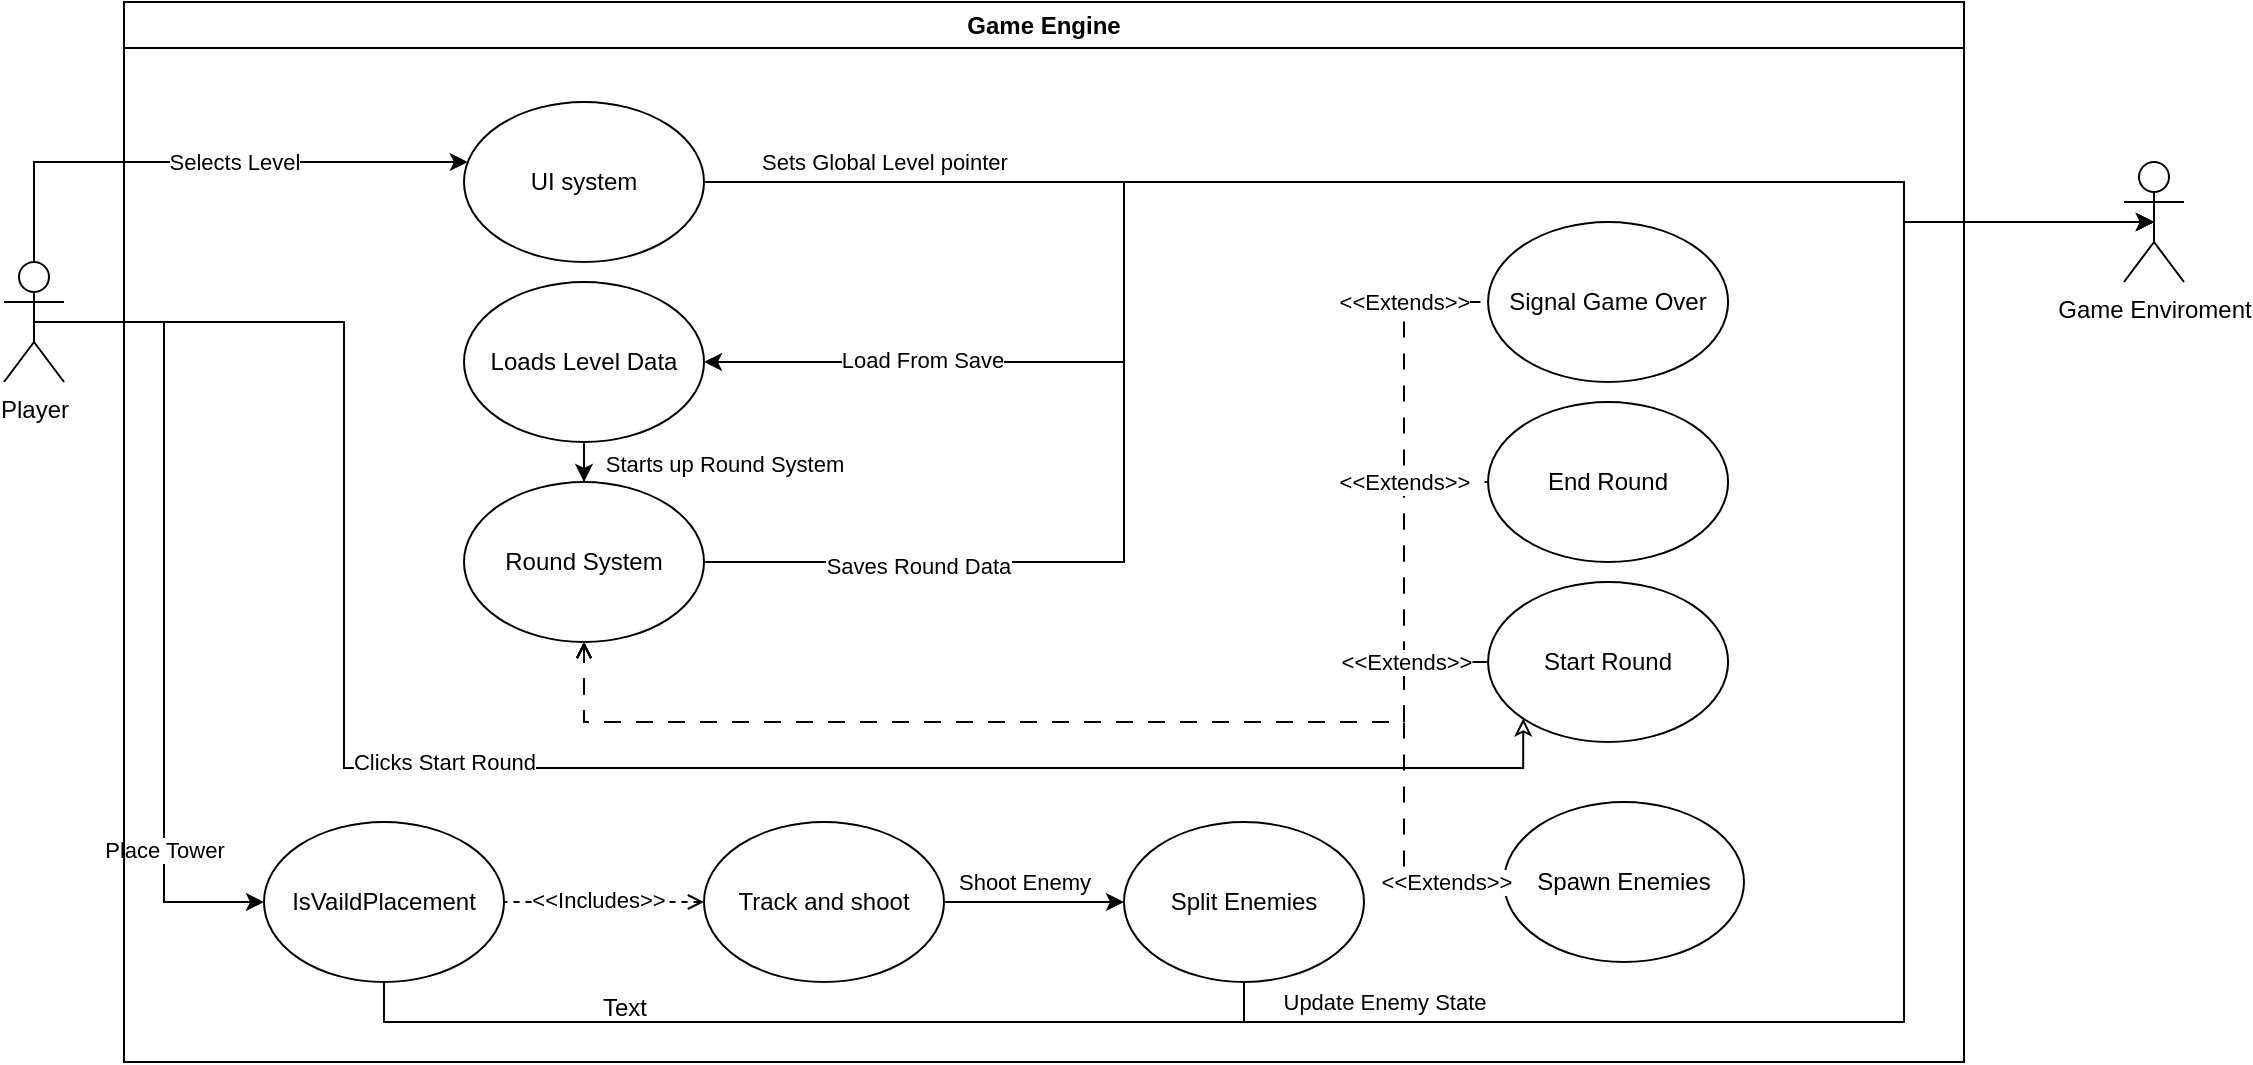 <mxfile version="24.7.8">
  <diagram name="Page-1" id="0783ab3e-0a74-02c8-0abd-f7b4e66b4bec">
    <mxGraphModel dx="804" dy="616" grid="1" gridSize="10" guides="1" tooltips="1" connect="1" arrows="1" fold="1" page="1" pageScale="1" pageWidth="850" pageHeight="1100" background="none" math="0" shadow="0">
      <root>
        <mxCell id="0" />
        <mxCell id="1" parent="0" />
        <mxCell id="gm1T3LfkTSPdHzsFghl--12" style="edgeStyle=orthogonalEdgeStyle;rounded=0;orthogonalLoop=1;jettySize=auto;html=1;exitX=0.5;exitY=0.5;exitDx=0;exitDy=0;exitPerimeter=0;" parent="1" source="gm1T3LfkTSPdHzsFghl--1" target="gm1T3LfkTSPdHzsFghl--5" edge="1">
          <mxGeometry relative="1" as="geometry">
            <Array as="points">
              <mxPoint x="45" y="130" />
            </Array>
          </mxGeometry>
        </mxCell>
        <mxCell id="gm1T3LfkTSPdHzsFghl--13" value="Selects Level" style="edgeLabel;html=1;align=center;verticalAlign=middle;resizable=0;points=[];" parent="gm1T3LfkTSPdHzsFghl--12" vertex="1" connectable="0">
          <mxGeometry x="0.211" relative="1" as="geometry">
            <mxPoint as="offset" />
          </mxGeometry>
        </mxCell>
        <mxCell id="gm1T3LfkTSPdHzsFghl--16" style="edgeStyle=orthogonalEdgeStyle;rounded=0;orthogonalLoop=1;jettySize=auto;html=1;exitX=0.5;exitY=0.5;exitDx=0;exitDy=0;exitPerimeter=0;entryX=0;entryY=0.5;entryDx=0;entryDy=0;" parent="1" source="gm1T3LfkTSPdHzsFghl--1" target="gm1T3LfkTSPdHzsFghl--10" edge="1">
          <mxGeometry relative="1" as="geometry" />
        </mxCell>
        <mxCell id="gm1T3LfkTSPdHzsFghl--17" value="Place Tower" style="edgeLabel;html=1;align=center;verticalAlign=middle;resizable=0;points=[];" parent="gm1T3LfkTSPdHzsFghl--16" vertex="1" connectable="0">
          <mxGeometry x="0.625" relative="1" as="geometry">
            <mxPoint as="offset" />
          </mxGeometry>
        </mxCell>
        <mxCell id="gm1T3LfkTSPdHzsFghl--1" value="Player" style="shape=umlActor;verticalLabelPosition=bottom;verticalAlign=top;html=1;outlineConnect=0;" parent="1" vertex="1">
          <mxGeometry x="30" y="180" width="30" height="60" as="geometry" />
        </mxCell>
        <mxCell id="gm1T3LfkTSPdHzsFghl--4" value="Game Engine" style="swimlane;whiteSpace=wrap;html=1;" parent="1" vertex="1">
          <mxGeometry x="90" y="50" width="920" height="530" as="geometry" />
        </mxCell>
        <mxCell id="gm1T3LfkTSPdHzsFghl--5" value="UI system" style="ellipse;whiteSpace=wrap;html=1;" parent="gm1T3LfkTSPdHzsFghl--4" vertex="1">
          <mxGeometry x="170" y="50" width="120" height="80" as="geometry" />
        </mxCell>
        <mxCell id="gm1T3LfkTSPdHzsFghl--28" style="edgeStyle=orthogonalEdgeStyle;rounded=0;orthogonalLoop=1;jettySize=auto;html=1;exitX=0.5;exitY=1;exitDx=0;exitDy=0;" parent="gm1T3LfkTSPdHzsFghl--4" source="gm1T3LfkTSPdHzsFghl--8" target="gm1T3LfkTSPdHzsFghl--9" edge="1">
          <mxGeometry relative="1" as="geometry" />
        </mxCell>
        <mxCell id="eBbI11izqIr3_5ZBDAy4-8" value="Starts up Round System" style="edgeLabel;html=1;align=center;verticalAlign=middle;resizable=0;points=[];" parent="gm1T3LfkTSPdHzsFghl--28" vertex="1" connectable="0">
          <mxGeometry x="0.114" y="-1" relative="1" as="geometry">
            <mxPoint x="69" y="4" as="offset" />
          </mxGeometry>
        </mxCell>
        <mxCell id="gm1T3LfkTSPdHzsFghl--8" value="Loads Level Data" style="ellipse;whiteSpace=wrap;html=1;" parent="gm1T3LfkTSPdHzsFghl--4" vertex="1">
          <mxGeometry x="170" y="140" width="120" height="80" as="geometry" />
        </mxCell>
        <mxCell id="gm1T3LfkTSPdHzsFghl--9" value="Round System" style="ellipse;whiteSpace=wrap;html=1;" parent="gm1T3LfkTSPdHzsFghl--4" vertex="1">
          <mxGeometry x="170" y="240" width="120" height="80" as="geometry" />
        </mxCell>
        <mxCell id="gm1T3LfkTSPdHzsFghl--10" value="IsVaildPlacement" style="ellipse;whiteSpace=wrap;html=1;" parent="gm1T3LfkTSPdHzsFghl--4" vertex="1">
          <mxGeometry x="70" y="410" width="120" height="80" as="geometry" />
        </mxCell>
        <mxCell id="gm1T3LfkTSPdHzsFghl--11" value="Spawn Enemies" style="ellipse;whiteSpace=wrap;html=1;" parent="gm1T3LfkTSPdHzsFghl--4" vertex="1">
          <mxGeometry x="690" y="400" width="120" height="80" as="geometry" />
        </mxCell>
        <mxCell id="gm1T3LfkTSPdHzsFghl--31" value="Start Round" style="ellipse;whiteSpace=wrap;html=1;" parent="gm1T3LfkTSPdHzsFghl--4" vertex="1">
          <mxGeometry x="682.04" y="290" width="120" height="80" as="geometry" />
        </mxCell>
        <mxCell id="gm1T3LfkTSPdHzsFghl--32" value="End Round" style="ellipse;whiteSpace=wrap;html=1;" parent="gm1T3LfkTSPdHzsFghl--4" vertex="1">
          <mxGeometry x="682.04" y="200" width="120" height="80" as="geometry" />
        </mxCell>
        <mxCell id="gm1T3LfkTSPdHzsFghl--33" value="Signal Game Over" style="ellipse;whiteSpace=wrap;html=1;" parent="gm1T3LfkTSPdHzsFghl--4" vertex="1">
          <mxGeometry x="682.04" y="110" width="120" height="80" as="geometry" />
        </mxCell>
        <mxCell id="gm1T3LfkTSPdHzsFghl--36" style="edgeStyle=orthogonalEdgeStyle;rounded=0;orthogonalLoop=1;jettySize=auto;html=1;exitX=0.5;exitY=1;exitDx=0;exitDy=0;dashed=1;dashPattern=8 8;entryX=0;entryY=0.5;entryDx=0;entryDy=0;startArrow=open;startFill=0;endArrow=none;endFill=0;" parent="gm1T3LfkTSPdHzsFghl--4" source="gm1T3LfkTSPdHzsFghl--9" target="gm1T3LfkTSPdHzsFghl--33" edge="1">
          <mxGeometry relative="1" as="geometry">
            <mxPoint x="240" y="360" as="sourcePoint" />
            <mxPoint x="450" y="580" as="targetPoint" />
            <Array as="points">
              <mxPoint x="230" y="360" />
              <mxPoint x="640" y="360" />
              <mxPoint x="640" y="150" />
            </Array>
          </mxGeometry>
        </mxCell>
        <mxCell id="gm1T3LfkTSPdHzsFghl--37" value="&amp;lt;&amp;lt;Extends&amp;gt;&amp;gt;" style="edgeLabel;html=1;align=center;verticalAlign=middle;resizable=0;points=[];" parent="gm1T3LfkTSPdHzsFghl--36" vertex="1" connectable="0">
          <mxGeometry x="0.497" y="-4" relative="1" as="geometry">
            <mxPoint x="-4" y="-135" as="offset" />
          </mxGeometry>
        </mxCell>
        <mxCell id="gm1T3LfkTSPdHzsFghl--46" style="edgeStyle=orthogonalEdgeStyle;rounded=0;orthogonalLoop=1;jettySize=auto;html=1;exitX=0;exitY=0.5;exitDx=0;exitDy=0;dashed=1;endArrow=none;endFill=0;entryX=1;entryY=0.5;entryDx=0;entryDy=0;startArrow=open;startFill=0;" parent="gm1T3LfkTSPdHzsFghl--4" source="gm1T3LfkTSPdHzsFghl--45" target="gm1T3LfkTSPdHzsFghl--10" edge="1">
          <mxGeometry relative="1" as="geometry">
            <mxPoint x="200" y="450" as="targetPoint" />
          </mxGeometry>
        </mxCell>
        <mxCell id="gm1T3LfkTSPdHzsFghl--47" value="&amp;lt;&amp;lt;Includes&amp;gt;&amp;gt;" style="edgeLabel;html=1;align=center;verticalAlign=middle;resizable=0;points=[];" parent="gm1T3LfkTSPdHzsFghl--46" vertex="1" connectable="0">
          <mxGeometry x="0.066" y="-1" relative="1" as="geometry">
            <mxPoint as="offset" />
          </mxGeometry>
        </mxCell>
        <mxCell id="eBbI11izqIr3_5ZBDAy4-10" style="edgeStyle=orthogonalEdgeStyle;rounded=0;orthogonalLoop=1;jettySize=auto;html=1;exitX=1;exitY=0.5;exitDx=0;exitDy=0;entryX=0;entryY=0.5;entryDx=0;entryDy=0;" parent="gm1T3LfkTSPdHzsFghl--4" source="gm1T3LfkTSPdHzsFghl--45" target="gm1T3LfkTSPdHzsFghl--50" edge="1">
          <mxGeometry relative="1" as="geometry">
            <Array as="points">
              <mxPoint x="460" y="450" />
              <mxPoint x="460" y="450" />
            </Array>
          </mxGeometry>
        </mxCell>
        <mxCell id="eBbI11izqIr3_5ZBDAy4-11" value="Shoot Enemy" style="edgeLabel;html=1;align=center;verticalAlign=middle;resizable=0;points=[];" parent="eBbI11izqIr3_5ZBDAy4-10" vertex="1" connectable="0">
          <mxGeometry x="-0.004" y="3" relative="1" as="geometry">
            <mxPoint x="-5" y="-7" as="offset" />
          </mxGeometry>
        </mxCell>
        <mxCell id="gm1T3LfkTSPdHzsFghl--45" value="Track and shoot" style="ellipse;whiteSpace=wrap;html=1;" parent="gm1T3LfkTSPdHzsFghl--4" vertex="1">
          <mxGeometry x="290" y="410" width="120" height="80" as="geometry" />
        </mxCell>
        <mxCell id="gm1T3LfkTSPdHzsFghl--50" value="Split Enemies" style="ellipse;whiteSpace=wrap;html=1;" parent="gm1T3LfkTSPdHzsFghl--4" vertex="1">
          <mxGeometry x="500" y="410" width="120" height="80" as="geometry" />
        </mxCell>
        <mxCell id="gm1T3LfkTSPdHzsFghl--43" style="edgeStyle=orthogonalEdgeStyle;rounded=0;orthogonalLoop=1;jettySize=auto;html=1;dashed=1;dashPattern=8 8;entryX=0;entryY=0.5;entryDx=0;entryDy=0;startArrow=open;startFill=0;endArrow=none;endFill=0;exitX=0.5;exitY=1;exitDx=0;exitDy=0;" parent="gm1T3LfkTSPdHzsFghl--4" source="gm1T3LfkTSPdHzsFghl--9" target="gm1T3LfkTSPdHzsFghl--11" edge="1">
          <mxGeometry relative="1" as="geometry">
            <mxPoint x="230" y="350" as="sourcePoint" />
            <mxPoint x="460" y="550" as="targetPoint" />
            <Array as="points">
              <mxPoint x="230" y="360" />
              <mxPoint x="640" y="360" />
              <mxPoint x="640" y="445" />
            </Array>
          </mxGeometry>
        </mxCell>
        <mxCell id="gm1T3LfkTSPdHzsFghl--44" value="&amp;lt;&amp;lt;Extends&amp;gt;&amp;gt;" style="edgeLabel;html=1;align=center;verticalAlign=middle;resizable=0;points=[];" parent="gm1T3LfkTSPdHzsFghl--43" vertex="1" connectable="0">
          <mxGeometry x="0.497" y="-4" relative="1" as="geometry">
            <mxPoint x="29" y="76" as="offset" />
          </mxGeometry>
        </mxCell>
        <mxCell id="gm1T3LfkTSPdHzsFghl--39" style="edgeStyle=orthogonalEdgeStyle;rounded=0;orthogonalLoop=1;jettySize=auto;html=1;dashed=1;dashPattern=8 8;entryX=0;entryY=0.5;entryDx=0;entryDy=0;startArrow=open;startFill=0;endArrow=none;endFill=0;exitX=0.5;exitY=1;exitDx=0;exitDy=0;" parent="gm1T3LfkTSPdHzsFghl--4" source="gm1T3LfkTSPdHzsFghl--9" target="gm1T3LfkTSPdHzsFghl--32" edge="1">
          <mxGeometry relative="1" as="geometry">
            <mxPoint x="230" y="350" as="sourcePoint" />
            <mxPoint x="460" y="370" as="targetPoint" />
            <Array as="points">
              <mxPoint x="230" y="360" />
              <mxPoint x="640" y="360" />
              <mxPoint x="640" y="240" />
            </Array>
          </mxGeometry>
        </mxCell>
        <mxCell id="gm1T3LfkTSPdHzsFghl--40" value="&amp;lt;&amp;lt;Extends&amp;gt;&amp;gt;" style="edgeLabel;html=1;align=center;verticalAlign=middle;resizable=0;points=[];" parent="gm1T3LfkTSPdHzsFghl--39" vertex="1" connectable="0">
          <mxGeometry x="0.497" y="-4" relative="1" as="geometry">
            <mxPoint x="-4" y="-112" as="offset" />
          </mxGeometry>
        </mxCell>
        <mxCell id="gm1T3LfkTSPdHzsFghl--27" style="edgeStyle=orthogonalEdgeStyle;rounded=0;orthogonalLoop=1;jettySize=auto;html=1;exitX=0.5;exitY=0.5;exitDx=0;exitDy=0;exitPerimeter=0;entryX=1;entryY=0.5;entryDx=0;entryDy=0;" parent="1" source="gm1T3LfkTSPdHzsFghl--19" target="gm1T3LfkTSPdHzsFghl--8" edge="1">
          <mxGeometry relative="1" as="geometry">
            <Array as="points">
              <mxPoint x="980" y="160" />
              <mxPoint x="980" y="140" />
              <mxPoint x="590" y="140" />
              <mxPoint x="590" y="230" />
            </Array>
          </mxGeometry>
        </mxCell>
        <mxCell id="eBbI11izqIr3_5ZBDAy4-4" value="Load From Save" style="edgeLabel;html=1;align=center;verticalAlign=middle;resizable=0;points=[];" parent="gm1T3LfkTSPdHzsFghl--27" vertex="1" connectable="0">
          <mxGeometry x="0.74" y="-1" relative="1" as="geometry">
            <mxPoint as="offset" />
          </mxGeometry>
        </mxCell>
        <mxCell id="gm1T3LfkTSPdHzsFghl--19" value="Game Enviroment" style="shape=umlActor;verticalLabelPosition=bottom;verticalAlign=top;html=1;outlineConnect=0;" parent="1" vertex="1">
          <mxGeometry x="1090" y="130" width="30" height="60" as="geometry" />
        </mxCell>
        <mxCell id="gm1T3LfkTSPdHzsFghl--29" style="edgeStyle=orthogonalEdgeStyle;rounded=0;orthogonalLoop=1;jettySize=auto;html=1;entryX=0.5;entryY=0.5;entryDx=0;entryDy=0;entryPerimeter=0;exitX=1;exitY=0.5;exitDx=0;exitDy=0;" parent="1" source="gm1T3LfkTSPdHzsFghl--9" target="gm1T3LfkTSPdHzsFghl--19" edge="1">
          <mxGeometry relative="1" as="geometry">
            <Array as="points">
              <mxPoint x="590" y="330" />
              <mxPoint x="590" y="140" />
              <mxPoint x="980" y="140" />
              <mxPoint x="980" y="160" />
            </Array>
            <mxPoint x="380" y="360" as="sourcePoint" />
          </mxGeometry>
        </mxCell>
        <mxCell id="eBbI11izqIr3_5ZBDAy4-7" value="Saves Round Data" style="edgeLabel;html=1;align=center;verticalAlign=middle;resizable=0;points=[];" parent="gm1T3LfkTSPdHzsFghl--29" vertex="1" connectable="0">
          <mxGeometry x="-0.772" y="-2" relative="1" as="geometry">
            <mxPoint as="offset" />
          </mxGeometry>
        </mxCell>
        <mxCell id="gm1T3LfkTSPdHzsFghl--41" style="edgeStyle=orthogonalEdgeStyle;rounded=0;orthogonalLoop=1;jettySize=auto;html=1;dashed=1;dashPattern=8 8;entryX=0;entryY=0.5;entryDx=0;entryDy=0;startArrow=open;startFill=0;endArrow=none;endFill=0;" parent="1" target="gm1T3LfkTSPdHzsFghl--31" edge="1">
          <mxGeometry relative="1" as="geometry">
            <mxPoint x="320" y="370" as="sourcePoint" />
            <mxPoint x="550" y="510" as="targetPoint" />
            <Array as="points">
              <mxPoint x="320" y="410" />
              <mxPoint x="730" y="410" />
              <mxPoint x="730" y="380" />
            </Array>
          </mxGeometry>
        </mxCell>
        <mxCell id="gm1T3LfkTSPdHzsFghl--42" value="&amp;lt;&amp;lt;Extends&amp;gt;&amp;gt;" style="edgeLabel;html=1;align=center;verticalAlign=middle;resizable=0;points=[];" parent="gm1T3LfkTSPdHzsFghl--41" vertex="1" connectable="0">
          <mxGeometry x="0.497" y="-4" relative="1" as="geometry">
            <mxPoint x="60" y="-34" as="offset" />
          </mxGeometry>
        </mxCell>
        <mxCell id="gm1T3LfkTSPdHzsFghl--49" style="edgeStyle=orthogonalEdgeStyle;rounded=0;orthogonalLoop=1;jettySize=auto;html=1;exitX=0.5;exitY=1;exitDx=0;exitDy=0;entryX=0.5;entryY=0.5;entryDx=0;entryDy=0;entryPerimeter=0;" parent="1" source="gm1T3LfkTSPdHzsFghl--50" target="gm1T3LfkTSPdHzsFghl--19" edge="1">
          <mxGeometry relative="1" as="geometry">
            <Array as="points">
              <mxPoint x="650" y="560" />
              <mxPoint x="980" y="560" />
              <mxPoint x="980" y="160" />
            </Array>
          </mxGeometry>
        </mxCell>
        <mxCell id="eBbI11izqIr3_5ZBDAy4-9" value="Update Enemy State" style="edgeLabel;html=1;align=center;verticalAlign=middle;resizable=0;points=[];" parent="gm1T3LfkTSPdHzsFghl--49" vertex="1" connectable="0">
          <mxGeometry x="-0.468" relative="1" as="geometry">
            <mxPoint x="-143" y="-10" as="offset" />
          </mxGeometry>
        </mxCell>
        <mxCell id="gm1T3LfkTSPdHzsFghl--53" style="edgeStyle=orthogonalEdgeStyle;rounded=0;orthogonalLoop=1;jettySize=auto;html=1;exitX=0;exitY=1;exitDx=0;exitDy=0;entryX=0.5;entryY=0.5;entryDx=0;entryDy=0;entryPerimeter=0;startArrow=classic;startFill=0;endArrow=none;endFill=0;" parent="1" source="gm1T3LfkTSPdHzsFghl--31" target="gm1T3LfkTSPdHzsFghl--1" edge="1">
          <mxGeometry relative="1" as="geometry">
            <Array as="points">
              <mxPoint x="790" y="433" />
              <mxPoint x="200" y="433" />
              <mxPoint x="200" y="210" />
            </Array>
          </mxGeometry>
        </mxCell>
        <mxCell id="eBbI11izqIr3_5ZBDAy4-3" value="Clicks Start Round" style="edgeLabel;html=1;align=center;verticalAlign=middle;resizable=0;points=[];" parent="gm1T3LfkTSPdHzsFghl--53" vertex="1" connectable="0">
          <mxGeometry x="0.769" y="-3" relative="1" as="geometry">
            <mxPoint x="90" y="223" as="offset" />
          </mxGeometry>
        </mxCell>
        <mxCell id="gm1T3LfkTSPdHzsFghl--26" style="edgeStyle=orthogonalEdgeStyle;rounded=0;orthogonalLoop=1;jettySize=auto;html=1;exitX=1;exitY=0.5;exitDx=0;exitDy=0;entryX=0.5;entryY=0.5;entryDx=0;entryDy=0;entryPerimeter=0;" parent="1" source="gm1T3LfkTSPdHzsFghl--5" target="gm1T3LfkTSPdHzsFghl--19" edge="1">
          <mxGeometry relative="1" as="geometry">
            <mxPoint x="780.788" y="160" as="targetPoint" />
            <Array as="points">
              <mxPoint x="980" y="140" />
              <mxPoint x="980" y="160" />
            </Array>
          </mxGeometry>
        </mxCell>
        <mxCell id="eBbI11izqIr3_5ZBDAy4-6" value="Sets Global Level pointer" style="edgeLabel;html=1;align=center;verticalAlign=middle;resizable=0;points=[];" parent="gm1T3LfkTSPdHzsFghl--26" vertex="1" connectable="0">
          <mxGeometry x="-0.748" y="-1" relative="1" as="geometry">
            <mxPoint x="-4" y="-11" as="offset" />
          </mxGeometry>
        </mxCell>
        <mxCell id="CJgC3-a3j3gw9wxg7Pei-2" style="edgeStyle=orthogonalEdgeStyle;rounded=0;orthogonalLoop=1;jettySize=auto;html=1;entryX=0.5;entryY=0.5;entryDx=0;entryDy=0;entryPerimeter=0;" edge="1" parent="1" source="gm1T3LfkTSPdHzsFghl--10" target="gm1T3LfkTSPdHzsFghl--19">
          <mxGeometry relative="1" as="geometry">
            <mxPoint x="590" y="590" as="targetPoint" />
            <Array as="points">
              <mxPoint x="220" y="560" />
              <mxPoint x="980" y="560" />
              <mxPoint x="980" y="160" />
            </Array>
          </mxGeometry>
        </mxCell>
        <mxCell id="CJgC3-a3j3gw9wxg7Pei-4" value="Text" style="text;html=1;align=center;verticalAlign=middle;resizable=0;points=[];autosize=1;strokeColor=none;fillColor=none;" vertex="1" parent="1">
          <mxGeometry x="315" y="538" width="50" height="30" as="geometry" />
        </mxCell>
      </root>
    </mxGraphModel>
  </diagram>
</mxfile>
